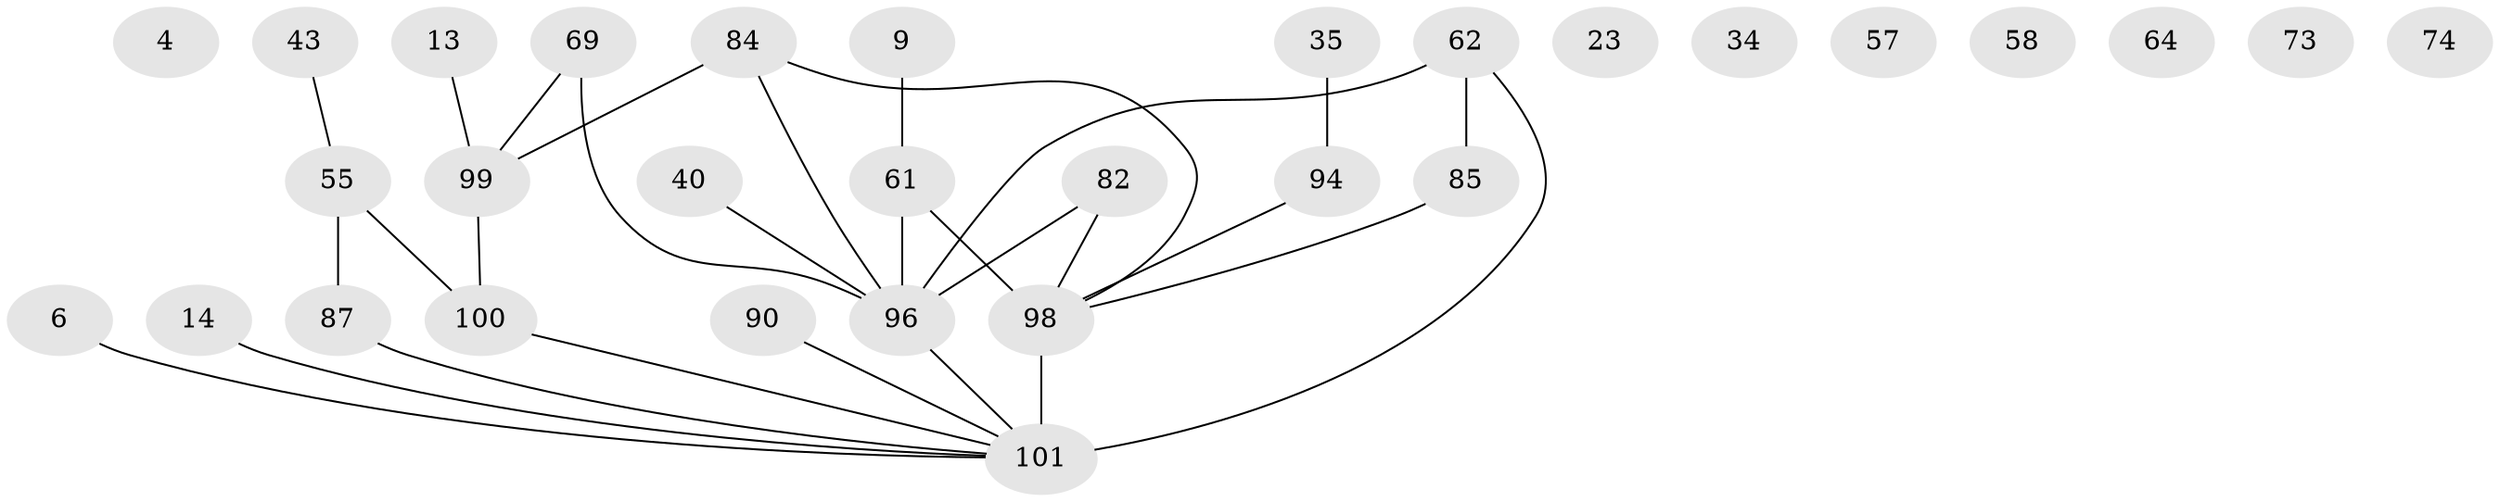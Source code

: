 // original degree distribution, {4: 0.07920792079207921, 3: 0.22772277227722773, 2: 0.33663366336633666, 0: 0.04950495049504951, 1: 0.2079207920792079, 8: 0.009900990099009901, 6: 0.0297029702970297, 5: 0.0594059405940594}
// Generated by graph-tools (version 1.1) at 2025/43/03/04/25 21:43:10]
// undirected, 30 vertices, 29 edges
graph export_dot {
graph [start="1"]
  node [color=gray90,style=filled];
  4;
  6;
  9;
  13;
  14;
  23;
  34 [super="+12"];
  35 [super="+2+30"];
  40;
  43 [super="+16"];
  55 [super="+26"];
  57;
  58 [super="+49"];
  61 [super="+15"];
  62 [super="+54+60"];
  64;
  69 [super="+42"];
  73 [super="+46+71"];
  74;
  82 [super="+70"];
  84 [super="+17"];
  85 [super="+22+75+51"];
  87 [super="+77"];
  90 [super="+36+53"];
  94 [super="+52+37+47+68+79"];
  96 [super="+56+88"];
  98 [super="+21+59+78+83+97+67"];
  99;
  100 [super="+28+19+93+20+91"];
  101 [super="+7+41+95"];
  6 -- 101;
  9 -- 61;
  13 -- 99;
  14 -- 101;
  35 -- 94 [weight=2];
  40 -- 96;
  43 -- 55;
  55 -- 87 [weight=2];
  55 -- 100;
  61 -- 96 [weight=3];
  61 -- 98 [weight=2];
  62 -- 96 [weight=2];
  62 -- 101 [weight=2];
  62 -- 85;
  69 -- 96 [weight=2];
  69 -- 99;
  82 -- 96;
  82 -- 98;
  84 -- 99 [weight=2];
  84 -- 98;
  84 -- 96;
  85 -- 98 [weight=3];
  87 -- 101;
  90 -- 101;
  94 -- 98 [weight=2];
  96 -- 101 [weight=3];
  98 -- 101 [weight=8];
  99 -- 100 [weight=2];
  100 -- 101;
}
